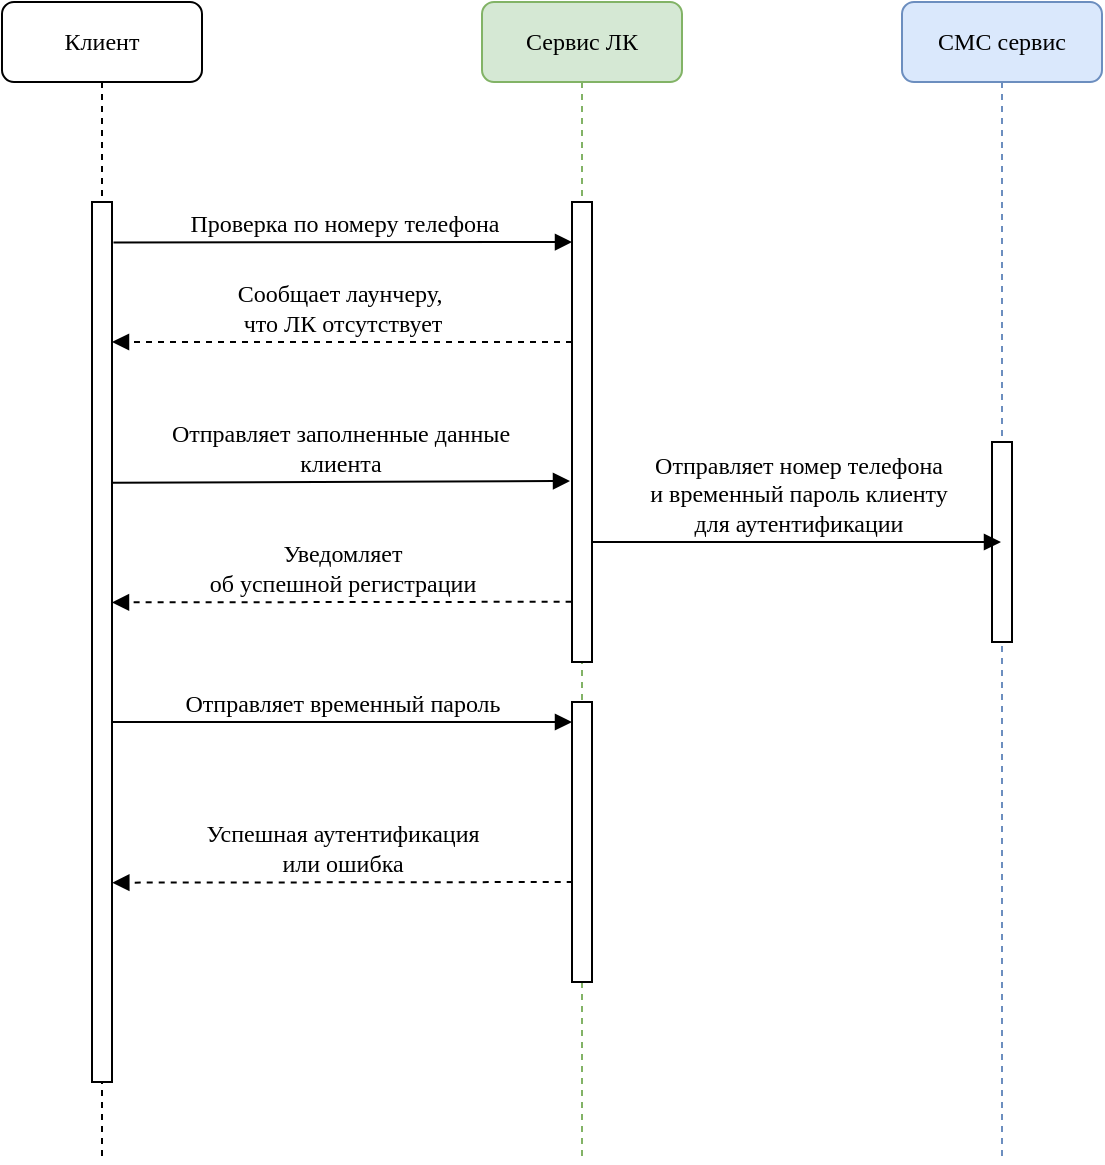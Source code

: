 <mxfile version="20.5.1" type="github">
  <diagram name="Page-1" id="13e1069c-82ec-6db2-03f1-153e76fe0fe0">
    <mxGraphModel dx="1422" dy="752" grid="1" gridSize="10" guides="1" tooltips="1" connect="1" arrows="1" fold="1" page="1" pageScale="1" pageWidth="1100" pageHeight="850" background="none" math="0" shadow="0">
      <root>
        <mxCell id="0" />
        <mxCell id="1" parent="0" />
        <mxCell id="7baba1c4bc27f4b0-2" value="Сервис ЛК" style="shape=umlLifeline;perimeter=lifelinePerimeter;whiteSpace=wrap;html=1;container=1;collapsible=0;recursiveResize=0;outlineConnect=0;rounded=1;shadow=0;comic=0;labelBackgroundColor=none;strokeWidth=1;fontFamily=Verdana;fontSize=12;align=center;fillColor=#d5e8d4;strokeColor=#82b366;" parent="1" vertex="1">
          <mxGeometry x="340" y="80" width="100" height="580" as="geometry" />
        </mxCell>
        <mxCell id="7baba1c4bc27f4b0-10" value="" style="html=1;points=[];perimeter=orthogonalPerimeter;rounded=0;shadow=0;comic=0;labelBackgroundColor=none;strokeWidth=1;fontFamily=Verdana;fontSize=12;align=center;" parent="7baba1c4bc27f4b0-2" vertex="1">
          <mxGeometry x="45" y="100" width="10" height="230" as="geometry" />
        </mxCell>
        <mxCell id="XRunER9RHScrPyXt0azJ-4" value="" style="html=1;points=[];perimeter=orthogonalPerimeter;rounded=0;shadow=0;comic=0;labelBackgroundColor=none;strokeWidth=1;fontFamily=Verdana;fontSize=12;align=center;" parent="7baba1c4bc27f4b0-2" vertex="1">
          <mxGeometry x="45" y="350" width="10" height="140" as="geometry" />
        </mxCell>
        <mxCell id="7baba1c4bc27f4b0-3" value="СМС сервис" style="shape=umlLifeline;perimeter=lifelinePerimeter;whiteSpace=wrap;html=1;container=1;collapsible=0;recursiveResize=0;outlineConnect=0;rounded=1;shadow=0;comic=0;labelBackgroundColor=none;strokeWidth=1;fontFamily=Verdana;fontSize=12;align=center;fillColor=#dae8fc;strokeColor=#6c8ebf;" parent="1" vertex="1">
          <mxGeometry x="550" y="80" width="100" height="580" as="geometry" />
        </mxCell>
        <mxCell id="7baba1c4bc27f4b0-13" value="" style="html=1;points=[];perimeter=orthogonalPerimeter;rounded=0;shadow=0;comic=0;labelBackgroundColor=none;strokeWidth=1;fontFamily=Verdana;fontSize=12;align=center;" parent="7baba1c4bc27f4b0-3" vertex="1">
          <mxGeometry x="45" y="220" width="10" height="100" as="geometry" />
        </mxCell>
        <mxCell id="7baba1c4bc27f4b0-8" value="Клиент" style="shape=umlLifeline;perimeter=lifelinePerimeter;whiteSpace=wrap;html=1;container=1;collapsible=0;recursiveResize=0;outlineConnect=0;rounded=1;shadow=0;comic=0;labelBackgroundColor=none;strokeWidth=1;fontFamily=Verdana;fontSize=12;align=center;" parent="1" vertex="1">
          <mxGeometry x="100" y="80" width="100" height="580" as="geometry" />
        </mxCell>
        <mxCell id="7baba1c4bc27f4b0-9" value="" style="html=1;points=[];perimeter=orthogonalPerimeter;rounded=0;shadow=0;comic=0;labelBackgroundColor=none;strokeWidth=1;fontFamily=Verdana;fontSize=12;align=center;" parent="7baba1c4bc27f4b0-8" vertex="1">
          <mxGeometry x="45" y="100" width="10" height="440" as="geometry" />
        </mxCell>
        <mxCell id="XRunER9RHScrPyXt0azJ-2" value="&lt;div&gt;Отправляет заполненные данные&lt;/div&gt;&lt;div&gt;клиента&lt;/div&gt;" style="html=1;verticalAlign=bottom;endArrow=block;labelBackgroundColor=none;fontFamily=Verdana;fontSize=12;edgeStyle=elbowEdgeStyle;elbow=vertical;" parent="7baba1c4bc27f4b0-8" edge="1">
          <mxGeometry relative="1" as="geometry">
            <mxPoint x="55" y="240.33" as="sourcePoint" />
            <mxPoint x="284" y="239" as="targetPoint" />
          </mxGeometry>
        </mxCell>
        <mxCell id="7baba1c4bc27f4b0-11" value="Проверка по номеру телефона" style="html=1;verticalAlign=bottom;endArrow=block;labelBackgroundColor=none;fontFamily=Verdana;fontSize=12;edgeStyle=elbowEdgeStyle;elbow=vertical;exitX=1.074;exitY=0.046;exitDx=0;exitDy=0;exitPerimeter=0;" parent="1" source="7baba1c4bc27f4b0-9" edge="1">
          <mxGeometry relative="1" as="geometry">
            <mxPoint x="220" y="190" as="sourcePoint" />
            <mxPoint x="385" y="200" as="targetPoint" />
          </mxGeometry>
        </mxCell>
        <mxCell id="7baba1c4bc27f4b0-14" value="&lt;div&gt;Отправляет номер телефона&lt;/div&gt;&lt;div&gt;и временный пароль клиенту&lt;/div&gt;&lt;div&gt;для аутентификации&lt;br&gt;&lt;/div&gt;" style="html=1;verticalAlign=bottom;endArrow=block;labelBackgroundColor=none;fontFamily=Verdana;fontSize=12;edgeStyle=elbowEdgeStyle;elbow=vertical;" parent="1" source="7baba1c4bc27f4b0-10" target="7baba1c4bc27f4b0-3" edge="1">
          <mxGeometry relative="1" as="geometry">
            <mxPoint x="470" y="200" as="sourcePoint" />
            <mxPoint x="490" y="350" as="targetPoint" />
            <Array as="points">
              <mxPoint x="470" y="350" />
            </Array>
          </mxGeometry>
        </mxCell>
        <mxCell id="XRunER9RHScrPyXt0azJ-1" value="&lt;div&gt;Сообщает лаунчеру,&amp;nbsp;&lt;/div&gt;&lt;div&gt;что ЛК отсутствует&lt;br&gt;&lt;/div&gt;" style="html=1;verticalAlign=bottom;endArrow=block;labelBackgroundColor=none;fontFamily=Verdana;fontSize=12;edgeStyle=elbowEdgeStyle;elbow=vertical;dashed=1;" parent="1" target="7baba1c4bc27f4b0-9" edge="1">
          <mxGeometry relative="1" as="geometry">
            <mxPoint x="385" y="250" as="sourcePoint" />
            <mxPoint x="170" y="240" as="targetPoint" />
            <Array as="points">
              <mxPoint x="190" y="250" />
              <mxPoint x="260" y="240" />
            </Array>
          </mxGeometry>
        </mxCell>
        <mxCell id="XRunER9RHScrPyXt0azJ-3" value="&lt;div&gt;Уведомляет&lt;/div&gt;&lt;div&gt;об успешной регистрации&lt;/div&gt;" style="html=1;verticalAlign=bottom;endArrow=block;labelBackgroundColor=none;fontFamily=Verdana;fontSize=12;edgeStyle=elbowEdgeStyle;elbow=vertical;exitX=-0.019;exitY=0.869;exitDx=0;exitDy=0;exitPerimeter=0;dashed=1;" parent="1" source="7baba1c4bc27f4b0-10" edge="1">
          <mxGeometry relative="1" as="geometry">
            <mxPoint x="380" y="380" as="sourcePoint" />
            <mxPoint x="155" y="380" as="targetPoint" />
            <Array as="points">
              <mxPoint x="265" y="380.2" />
            </Array>
          </mxGeometry>
        </mxCell>
        <mxCell id="XRunER9RHScrPyXt0azJ-5" value="Отправляет временный пароль" style="html=1;verticalAlign=bottom;endArrow=block;entryX=0;entryY=0;labelBackgroundColor=none;fontFamily=Verdana;fontSize=12;edgeStyle=elbowEdgeStyle;elbow=vertical;exitX=0.95;exitY=0.591;exitDx=0;exitDy=0;exitPerimeter=0;" parent="1" source="7baba1c4bc27f4b0-9" edge="1">
          <mxGeometry relative="1" as="geometry">
            <mxPoint x="160" y="440" as="sourcePoint" />
            <mxPoint x="385" y="440.0" as="targetPoint" />
          </mxGeometry>
        </mxCell>
        <mxCell id="XRunER9RHScrPyXt0azJ-6" value="&lt;div&gt;Успешная аутентификация&lt;/div&gt;&lt;div&gt;или ошибка&lt;/div&gt;" style="html=1;verticalAlign=bottom;endArrow=block;labelBackgroundColor=none;fontFamily=Verdana;fontSize=12;edgeStyle=elbowEdgeStyle;elbow=vertical;exitX=-0.019;exitY=0.869;exitDx=0;exitDy=0;exitPerimeter=0;dashed=1;entryX=1.017;entryY=0.773;entryDx=0;entryDy=0;entryPerimeter=0;" parent="1" target="7baba1c4bc27f4b0-9" edge="1">
          <mxGeometry relative="1" as="geometry">
            <mxPoint x="385.36" y="520.0" as="sourcePoint" />
            <mxPoint x="160" y="520" as="targetPoint" />
            <Array as="points">
              <mxPoint x="265.55" y="520.33" />
            </Array>
          </mxGeometry>
        </mxCell>
      </root>
    </mxGraphModel>
  </diagram>
</mxfile>
